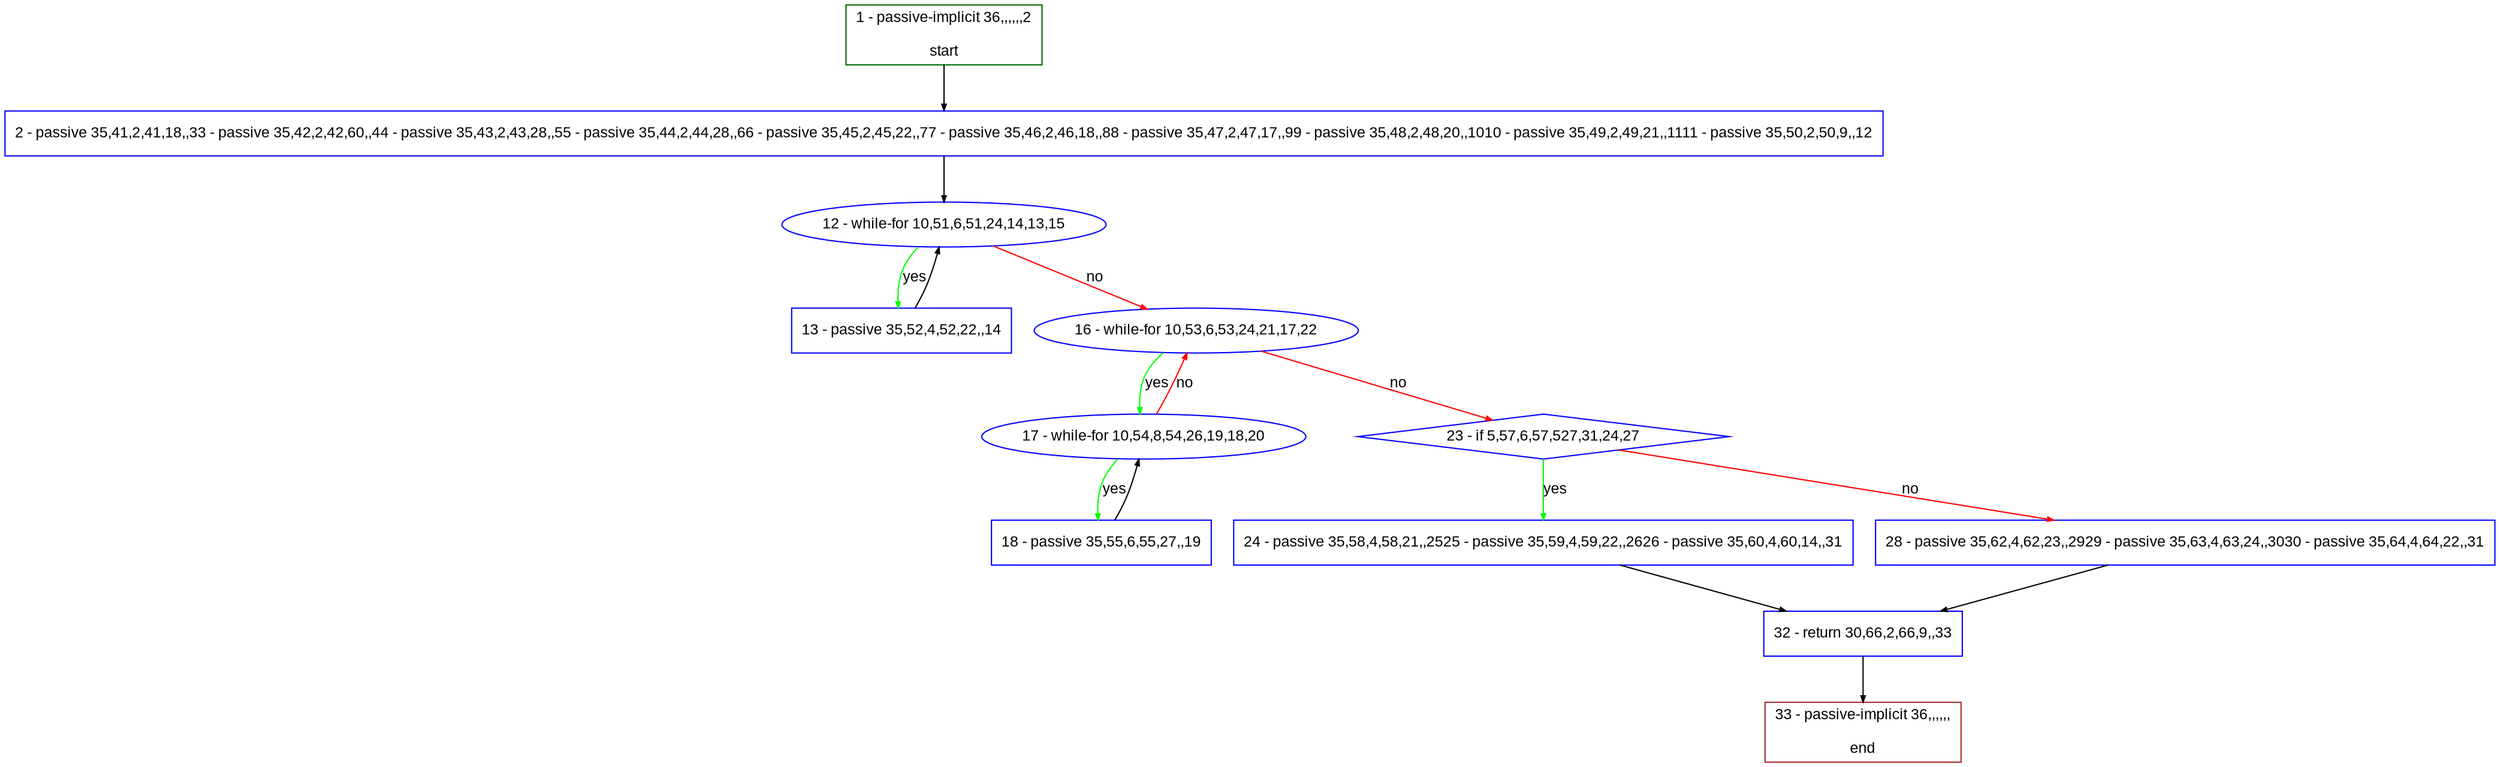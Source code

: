 digraph "" {
  graph [pack="true", label="", fontsize="12", packmode="clust", fontname="Arial", fillcolor="#FFFFCC", bgcolor="white", style="rounded,filled", compound="true"];
  node [node_initialized="no", label="", color="grey", fontsize="12", fillcolor="white", fontname="Arial", style="filled", shape="rectangle", compound="true", fixedsize="false"];
  edge [fontcolor="black", arrowhead="normal", arrowtail="none", arrowsize="0.5", ltail="", label="", color="black", fontsize="12", lhead="", fontname="Arial", dir="forward", compound="true"];
  __N1 [label="2 - passive 35,41,2,41,18,,33 - passive 35,42,2,42,60,,44 - passive 35,43,2,43,28,,55 - passive 35,44,2,44,28,,66 - passive 35,45,2,45,22,,77 - passive 35,46,2,46,18,,88 - passive 35,47,2,47,17,,99 - passive 35,48,2,48,20,,1010 - passive 35,49,2,49,21,,1111 - passive 35,50,2,50,9,,12", color="#0000ff", fillcolor="#ffffff", style="filled", shape="box"];
  __N2 [label="1 - passive-implicit 36,,,,,,2\n\nstart", color="#006400", fillcolor="#ffffff", style="filled", shape="box"];
  __N3 [label="12 - while-for 10,51,6,51,24,14,13,15", color="#0000ff", fillcolor="#ffffff", style="filled", shape="oval"];
  __N4 [label="13 - passive 35,52,4,52,22,,14", color="#0000ff", fillcolor="#ffffff", style="filled", shape="box"];
  __N5 [label="16 - while-for 10,53,6,53,24,21,17,22", color="#0000ff", fillcolor="#ffffff", style="filled", shape="oval"];
  __N6 [label="17 - while-for 10,54,8,54,26,19,18,20", color="#0000ff", fillcolor="#ffffff", style="filled", shape="oval"];
  __N7 [label="23 - if 5,57,6,57,527,31,24,27", color="#0000ff", fillcolor="#ffffff", style="filled", shape="diamond"];
  __N8 [label="18 - passive 35,55,6,55,27,,19", color="#0000ff", fillcolor="#ffffff", style="filled", shape="box"];
  __N9 [label="24 - passive 35,58,4,58,21,,2525 - passive 35,59,4,59,22,,2626 - passive 35,60,4,60,14,,31", color="#0000ff", fillcolor="#ffffff", style="filled", shape="box"];
  __N10 [label="28 - passive 35,62,4,62,23,,2929 - passive 35,63,4,63,24,,3030 - passive 35,64,4,64,22,,31", color="#0000ff", fillcolor="#ffffff", style="filled", shape="box"];
  __N11 [label="32 - return 30,66,2,66,9,,33", color="#0000ff", fillcolor="#ffffff", style="filled", shape="box"];
  __N12 [label="33 - passive-implicit 36,,,,,,\n\nend", color="#a52a2a", fillcolor="#ffffff", style="filled", shape="box"];
  __N2 -> __N1 [arrowhead="normal", arrowtail="none", color="#000000", label="", dir="forward"];
  __N1 -> __N3 [arrowhead="normal", arrowtail="none", color="#000000", label="", dir="forward"];
  __N3 -> __N4 [arrowhead="normal", arrowtail="none", color="#00ff00", label="yes", dir="forward"];
  __N4 -> __N3 [arrowhead="normal", arrowtail="none", color="#000000", label="", dir="forward"];
  __N3 -> __N5 [arrowhead="normal", arrowtail="none", color="#ff0000", label="no", dir="forward"];
  __N5 -> __N6 [arrowhead="normal", arrowtail="none", color="#00ff00", label="yes", dir="forward"];
  __N6 -> __N5 [arrowhead="normal", arrowtail="none", color="#ff0000", label="no", dir="forward"];
  __N5 -> __N7 [arrowhead="normal", arrowtail="none", color="#ff0000", label="no", dir="forward"];
  __N6 -> __N8 [arrowhead="normal", arrowtail="none", color="#00ff00", label="yes", dir="forward"];
  __N8 -> __N6 [arrowhead="normal", arrowtail="none", color="#000000", label="", dir="forward"];
  __N7 -> __N9 [arrowhead="normal", arrowtail="none", color="#00ff00", label="yes", dir="forward"];
  __N7 -> __N10 [arrowhead="normal", arrowtail="none", color="#ff0000", label="no", dir="forward"];
  __N9 -> __N11 [arrowhead="normal", arrowtail="none", color="#000000", label="", dir="forward"];
  __N10 -> __N11 [arrowhead="normal", arrowtail="none", color="#000000", label="", dir="forward"];
  __N11 -> __N12 [arrowhead="normal", arrowtail="none", color="#000000", label="", dir="forward"];
}
